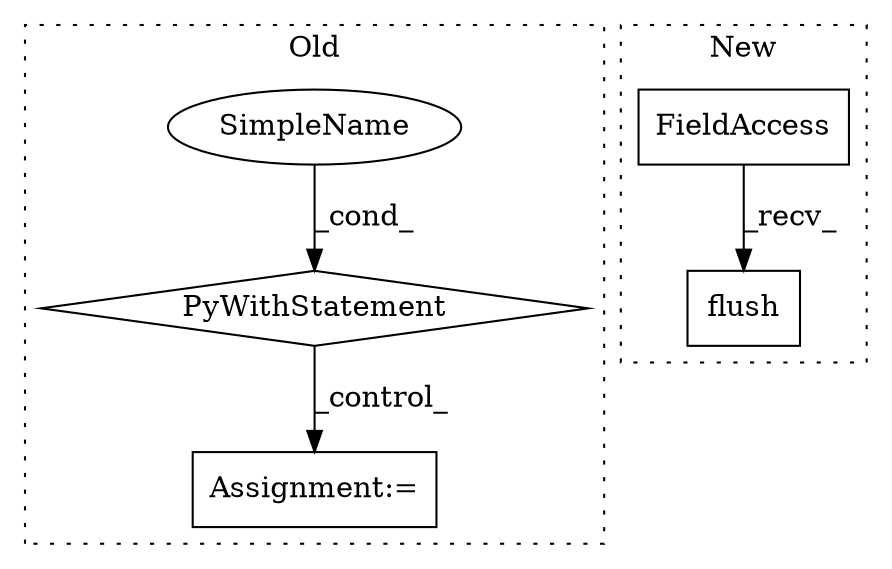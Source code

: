 digraph G {
subgraph cluster0 {
1 [label="PyWithStatement" a="104" s="4666,4756" l="10,2" shape="diamond"];
3 [label="Assignment:=" a="7" s="4772" l="1" shape="box"];
4 [label="SimpleName" a="42" s="" l="" shape="ellipse"];
label = "Old";
style="dotted";
}
subgraph cluster1 {
2 [label="flush" a="32" s="4907" l="7" shape="box"];
5 [label="FieldAccess" a="22" s="4881" l="25" shape="box"];
label = "New";
style="dotted";
}
1 -> 3 [label="_control_"];
4 -> 1 [label="_cond_"];
5 -> 2 [label="_recv_"];
}